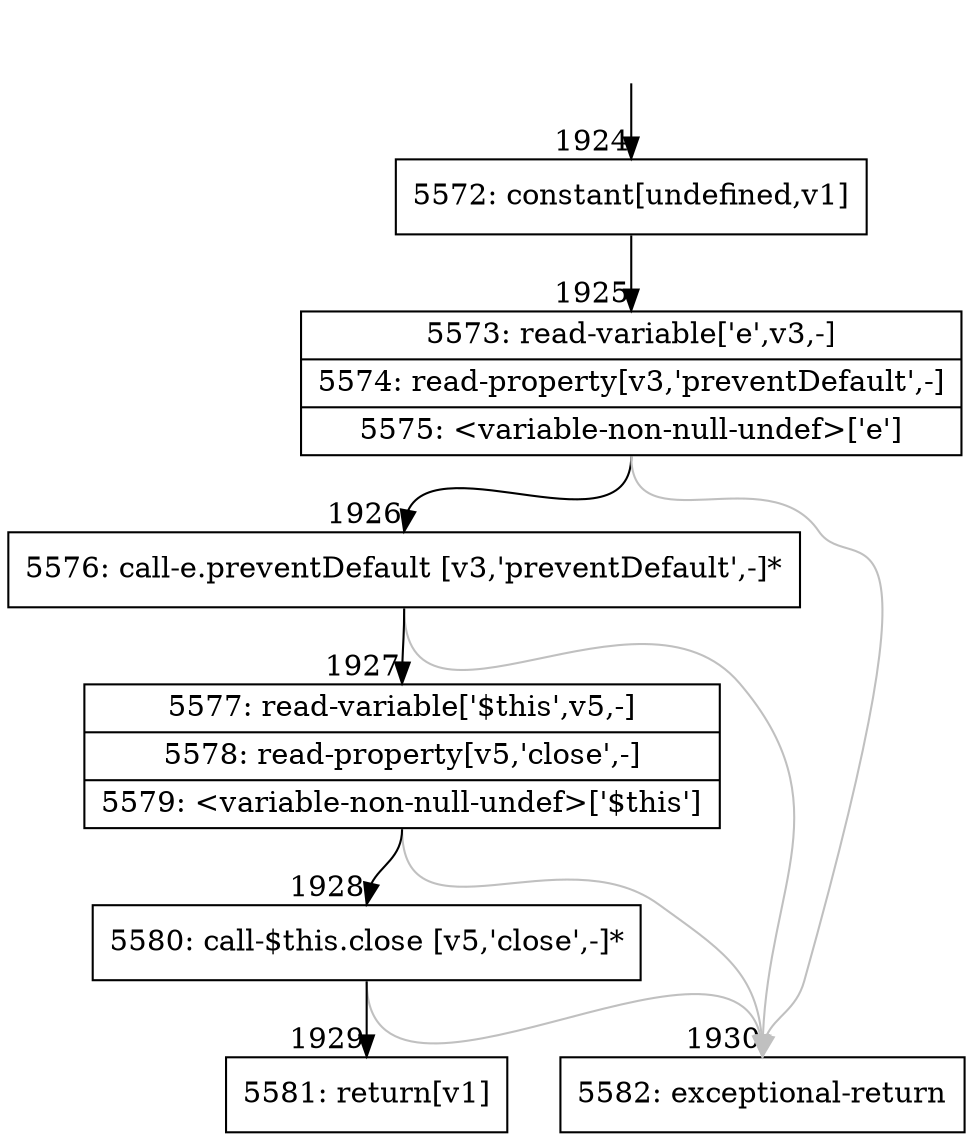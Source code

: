 digraph {
rankdir="TD"
BB_entry155[shape=none,label=""];
BB_entry155 -> BB1924 [tailport=s, headport=n, headlabel="    1924"]
BB1924 [shape=record label="{5572: constant[undefined,v1]}" ] 
BB1924 -> BB1925 [tailport=s, headport=n, headlabel="      1925"]
BB1925 [shape=record label="{5573: read-variable['e',v3,-]|5574: read-property[v3,'preventDefault',-]|5575: \<variable-non-null-undef\>['e']}" ] 
BB1925 -> BB1926 [tailport=s, headport=n, headlabel="      1926"]
BB1925 -> BB1930 [tailport=s, headport=n, color=gray, headlabel="      1930"]
BB1926 [shape=record label="{5576: call-e.preventDefault [v3,'preventDefault',-]*}" ] 
BB1926 -> BB1927 [tailport=s, headport=n, headlabel="      1927"]
BB1926 -> BB1930 [tailport=s, headport=n, color=gray]
BB1927 [shape=record label="{5577: read-variable['$this',v5,-]|5578: read-property[v5,'close',-]|5579: \<variable-non-null-undef\>['$this']}" ] 
BB1927 -> BB1928 [tailport=s, headport=n, headlabel="      1928"]
BB1927 -> BB1930 [tailport=s, headport=n, color=gray]
BB1928 [shape=record label="{5580: call-$this.close [v5,'close',-]*}" ] 
BB1928 -> BB1929 [tailport=s, headport=n, headlabel="      1929"]
BB1928 -> BB1930 [tailport=s, headport=n, color=gray]
BB1929 [shape=record label="{5581: return[v1]}" ] 
BB1930 [shape=record label="{5582: exceptional-return}" ] 
//#$~ 1473
}
